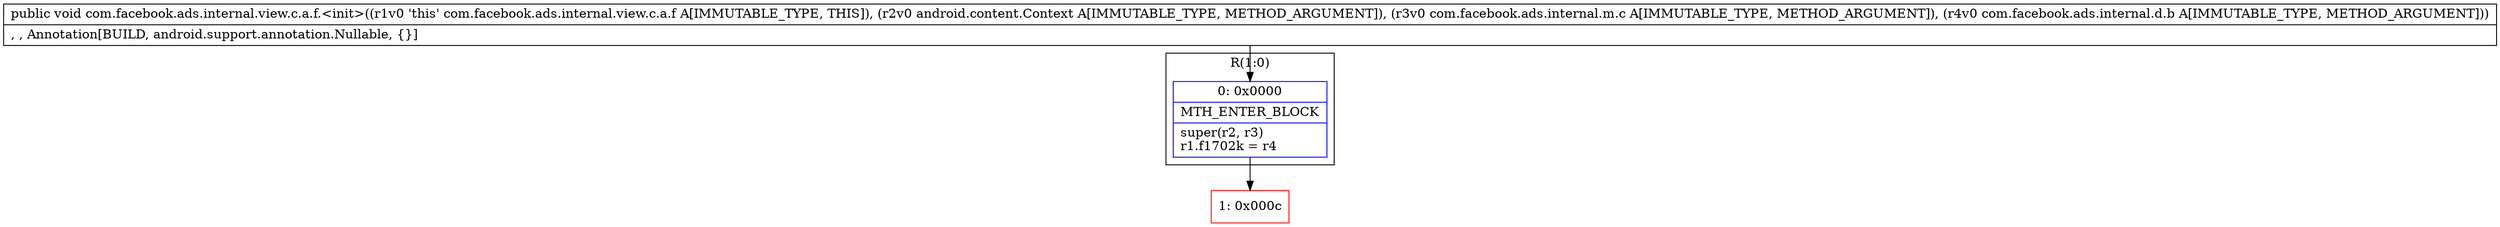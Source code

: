 digraph "CFG forcom.facebook.ads.internal.view.c.a.f.\<init\>(Landroid\/content\/Context;Lcom\/facebook\/ads\/internal\/m\/c;Lcom\/facebook\/ads\/internal\/d\/b;)V" {
subgraph cluster_Region_911861961 {
label = "R(1:0)";
node [shape=record,color=blue];
Node_0 [shape=record,label="{0\:\ 0x0000|MTH_ENTER_BLOCK\l|super(r2, r3)\lr1.f1702k = r4\l}"];
}
Node_1 [shape=record,color=red,label="{1\:\ 0x000c}"];
MethodNode[shape=record,label="{public void com.facebook.ads.internal.view.c.a.f.\<init\>((r1v0 'this' com.facebook.ads.internal.view.c.a.f A[IMMUTABLE_TYPE, THIS]), (r2v0 android.content.Context A[IMMUTABLE_TYPE, METHOD_ARGUMENT]), (r3v0 com.facebook.ads.internal.m.c A[IMMUTABLE_TYPE, METHOD_ARGUMENT]), (r4v0 com.facebook.ads.internal.d.b A[IMMUTABLE_TYPE, METHOD_ARGUMENT]))  | , , Annotation[BUILD, android.support.annotation.Nullable, \{\}]\l}"];
MethodNode -> Node_0;
Node_0 -> Node_1;
}

